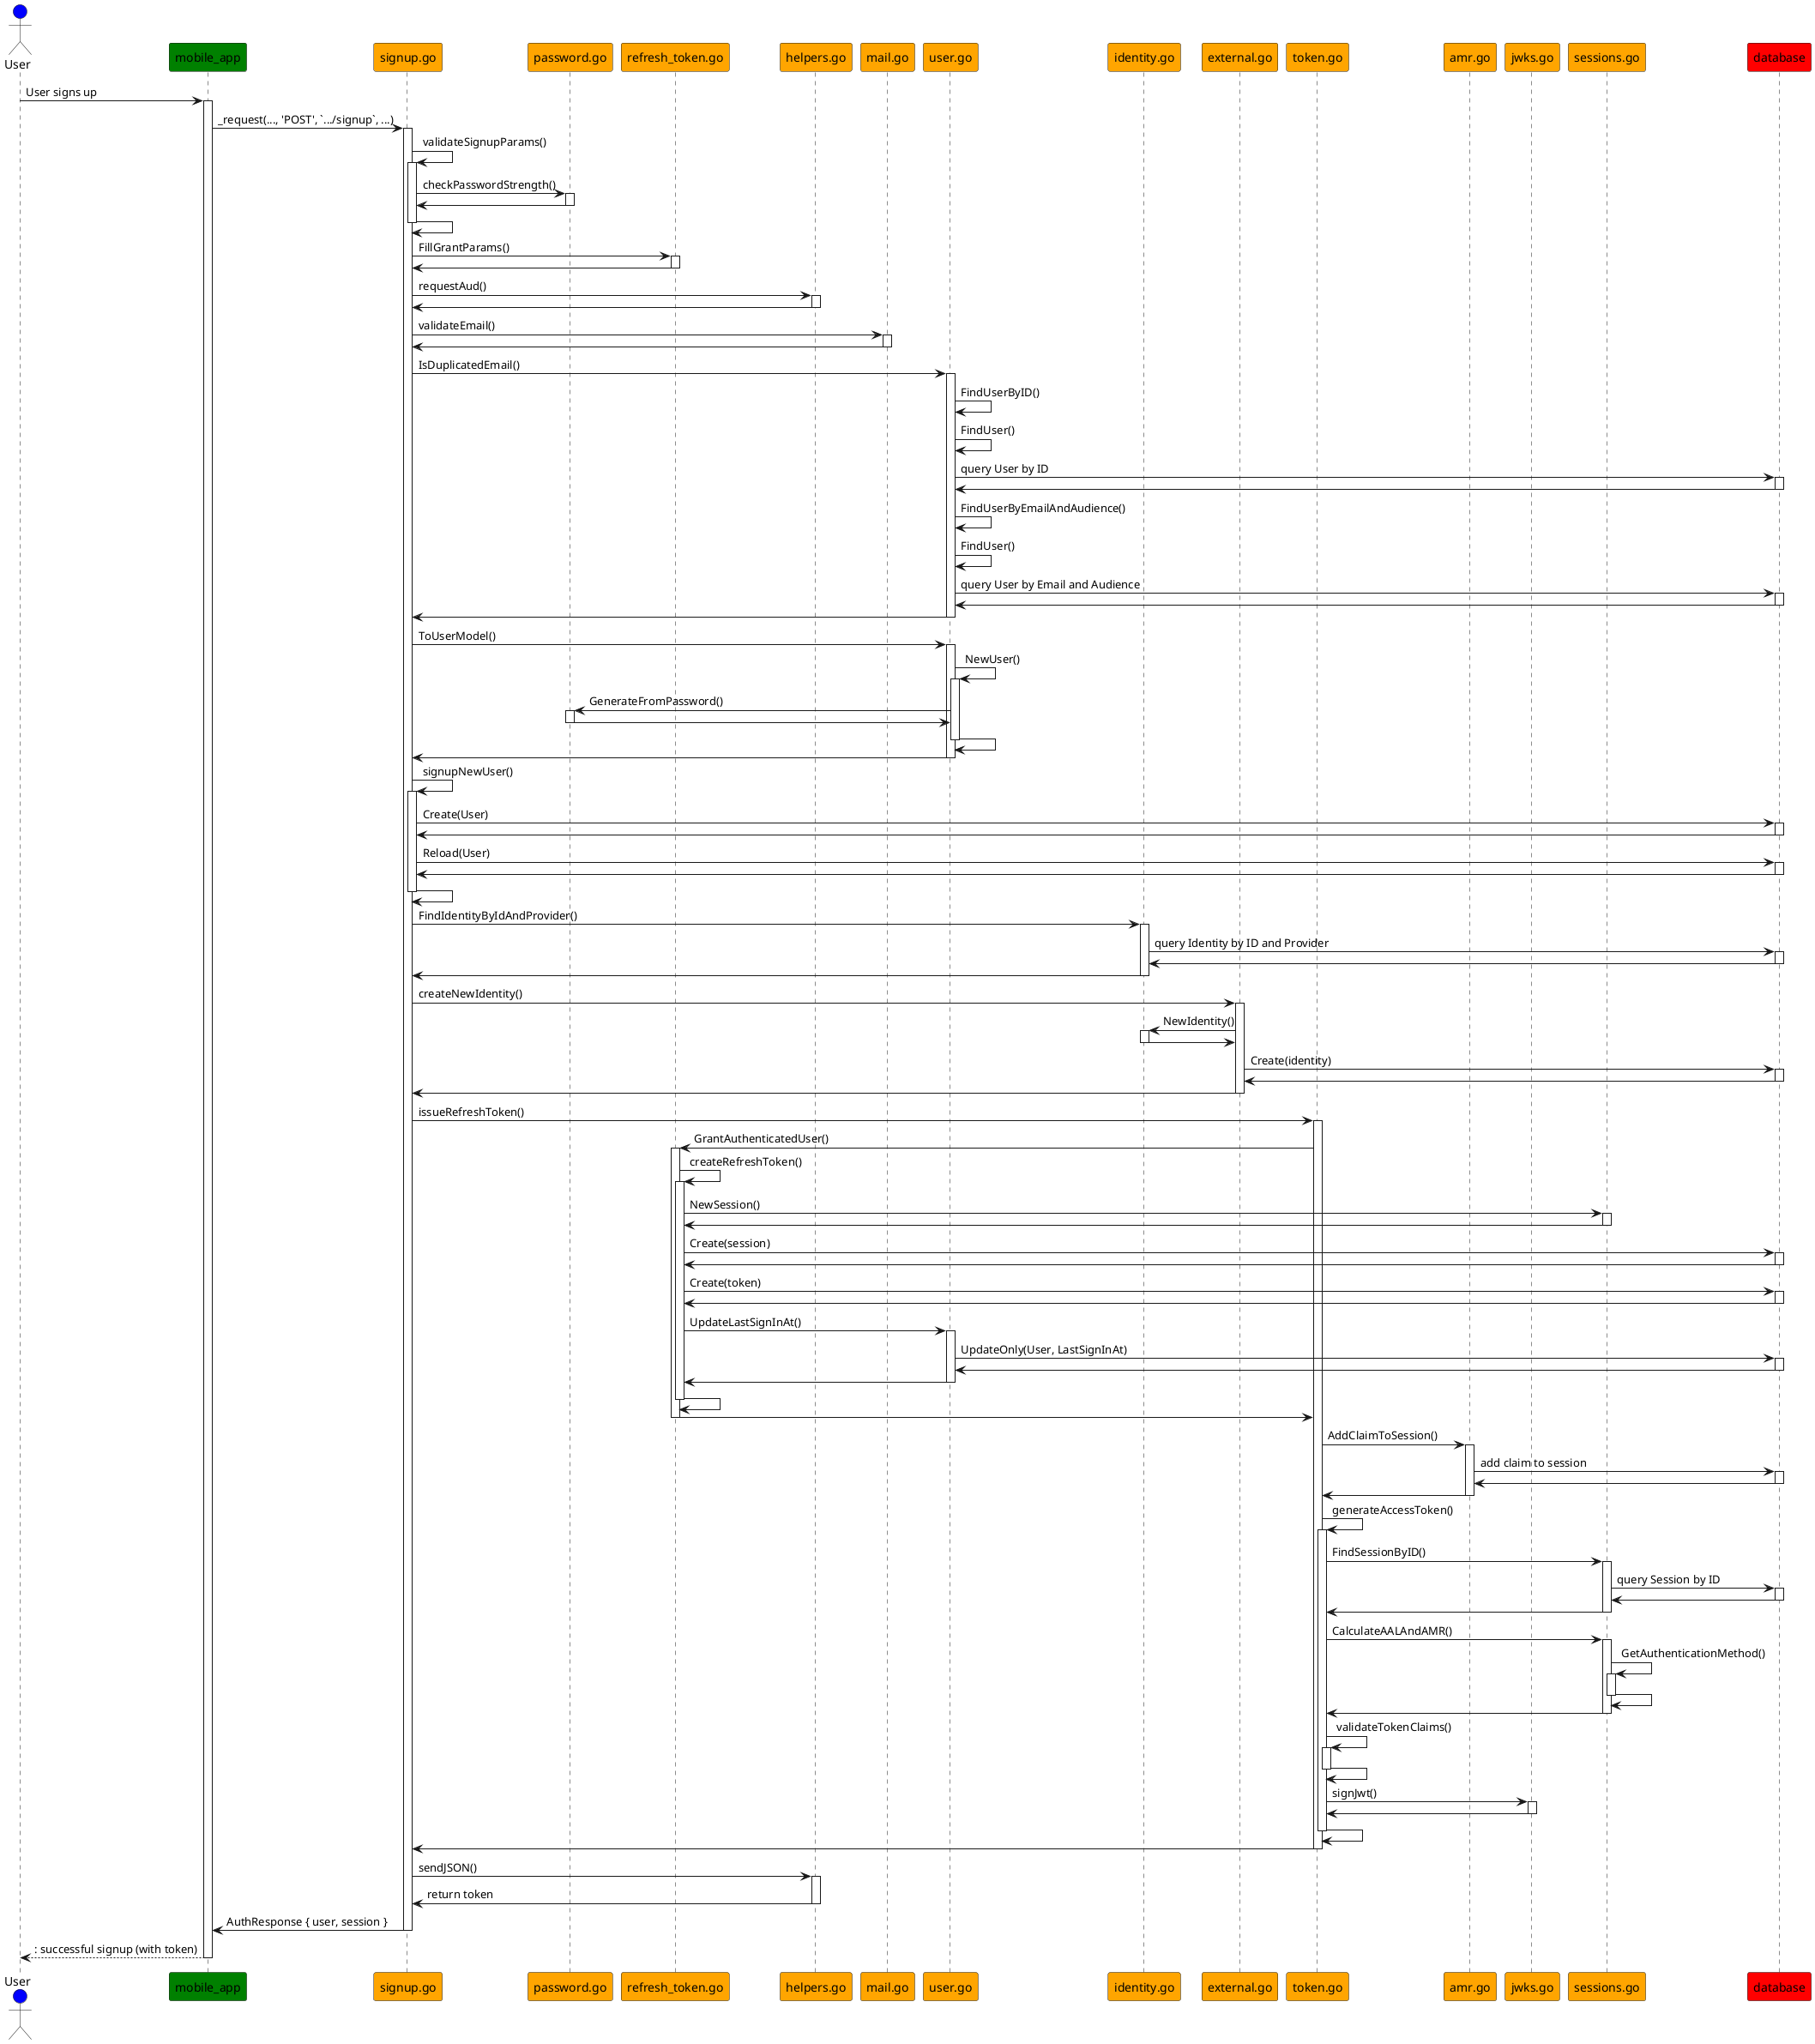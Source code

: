 @startuml
' Skin and arrow styles
skinparam ArrowFontStyle plain

' Define participants
!define USER_COLOR #Blue
!define MOBILE_APP_COLOR #Green
!define AUTH_SERVER_COLOR #Orange
!define DATABASE_COLOR #Red

actor User as user USER_COLOR
participant "mobile_app" as mobileapp MOBILE_APP_COLOR
participant "signup.go" as signup AUTH_SERVER_COLOR
participant "password.go" as password AUTH_SERVER_COLOR
participant "refresh_token.go" as refreshtoken AUTH_SERVER_COLOR
participant "helpers.go" as helpers AUTH_SERVER_COLOR
participant "mail.go" as mail AUTH_SERVER_COLOR
participant "user.go" as usergo AUTH_SERVER_COLOR
participant "identity.go" as identity AUTH_SERVER_COLOR
participant "external.go" as external AUTH_SERVER_COLOR
participant "token.go" as token AUTH_SERVER_COLOR
participant "amr.go" as amr AUTH_SERVER_COLOR
participant "jwks.go" as jwks AUTH_SERVER_COLOR
participant "sessions.go" as sessions AUTH_SERVER_COLOR
participant "database" as db DATABASE_COLOR

user -> mobileapp : User signs up
activate mobileapp
mobileapp -> signup : _request(..., 'POST', `.../signup`, ...)
activate signup

signup -> signup : validateSignupParams()
activate signup
signup -> password : checkPasswordStrength()
activate password
password -> signup
deactivate password
signup -> signup
deactivate signup


signup -> refreshtoken : FillGrantParams()
activate refreshtoken
refreshtoken -> signup
deactivate refreshtoken
signup -> helpers : requestAud()
activate helpers
helpers -> signup
deactivate helpers
signup -> mail : validateEmail()
activate mail
mail -> signup
deactivate mail

signup -> usergo : IsDuplicatedEmail()
activate usergo
usergo -> usergo : FindUserByID()
usergo -> usergo : FindUser()

usergo -> db : query User by ID
activate db
db -> usergo
deactivate db

usergo -> usergo : FindUserByEmailAndAudience()

usergo -> usergo : FindUser()
usergo -> db : query User by Email and Audience
activate db
db -> usergo
deactivate db
usergo -> signup
deactivate usergo

signup -> usergo : ToUserModel()
activate usergo
usergo -> usergo : NewUser()
activate usergo
usergo -> password : GenerateFromPassword()
activate password
password -> usergo
deactivate password
usergo -> usergo
deactivate usergo

usergo -> signup
deactivate usergo

signup -> signup : signupNewUser()
activate signup
signup -> db : Create(User)
activate db
db -> signup
deactivate db
signup -> db : Reload(User)
activate db
db -> signup
deactivate db
signup -> signup
deactivate signup

signup -> identity : FindIdentityByIdAndProvider()
activate identity
identity -> db : query Identity by ID and Provider
activate db
db -> identity
deactivate db
identity -> signup
deactivate identity

signup -> external : createNewIdentity()
activate external
external -> identity : NewIdentity()
activate identity
identity -> external
deactivate identity

external -> db : Create(identity)
activate db
db -> external
deactivate db
external -> signup
deactivate external

signup -> token : issueRefreshToken()
activate token
token -> refreshtoken : GrantAuthenticatedUser()
activate refreshtoken 
refreshtoken -> refreshtoken : createRefreshToken()
activate refreshtoken
refreshtoken -> sessions : NewSession()
activate sessions
sessions -> refreshtoken
deactivate sessions
refreshtoken -> db : Create(session)
activate db
db -> refreshtoken
deactivate db
refreshtoken -> db : Create(token)
activate db
db -> refreshtoken
deactivate db
refreshtoken -> usergo : UpdateLastSignInAt()
activate usergo
usergo -> db : UpdateOnly(User, LastSignInAt)
activate db
db -> usergo
deactivate db
usergo -> refreshtoken
deactivate usergo
refreshtoken -> refreshtoken
deactivate refreshtoken
refreshtoken -> token
deactivate refreshtoken




token -> amr : AddClaimToSession()
activate amr
amr -> db : add claim to session
activate db
db -> amr
deactivate db
amr -> token
deactivate amr

token -> token : generateAccessToken()
activate token

token -> sessions : FindSessionByID()
activate sessions
sessions -> db : query Session by ID
activate db
db -> sessions
deactivate db
sessions -> token
deactivate sessions
token -> sessions : CalculateAALAndAMR()
activate sessions
sessions -> sessions : GetAuthenticationMethod()
activate sessions
sessions -> sessions 
deactivate sessions
sessions -> token
deactivate sessions

token -> token : validateTokenClaims()
activate token
token -> token 
deactivate token
token -> jwks : signJwt()
activate jwks
jwks -> token
deactivate jwks
token -> token
deactivate token
token -> signup
deactivate token

signup -> helpers : sendJSON()
activate helpers
helpers -> signup : return token
deactivate helpers

mobileapp <- signup : AuthResponse { user, session }
deactivate signup

return : successful signup (with token)
@enduml
